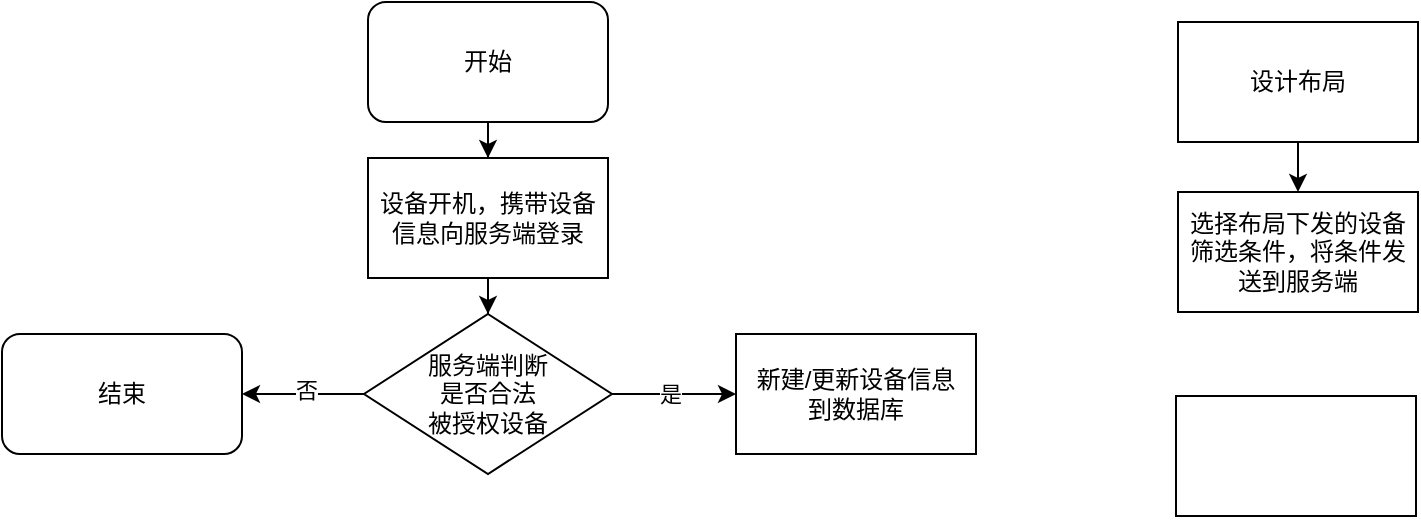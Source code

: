 <mxfile version="24.5.4" type="github">
  <diagram id="C5RBs43oDa-KdzZeNtuy" name="Page-1">
    <mxGraphModel dx="1567" dy="973" grid="0" gridSize="10" guides="0" tooltips="1" connect="1" arrows="1" fold="1" page="0" pageScale="1" pageWidth="827" pageHeight="1169" math="0" shadow="0">
      <root>
        <mxCell id="WIyWlLk6GJQsqaUBKTNV-0" />
        <mxCell id="WIyWlLk6GJQsqaUBKTNV-1" parent="WIyWlLk6GJQsqaUBKTNV-0" />
        <mxCell id="vrMutl9Br54j6cZ6q9lH-99" value="" style="edgeStyle=orthogonalEdgeStyle;rounded=0;orthogonalLoop=1;jettySize=auto;html=1;" edge="1" parent="WIyWlLk6GJQsqaUBKTNV-1" source="vrMutl9Br54j6cZ6q9lH-91" target="vrMutl9Br54j6cZ6q9lH-92">
          <mxGeometry relative="1" as="geometry" />
        </mxCell>
        <mxCell id="vrMutl9Br54j6cZ6q9lH-91" value="开始" style="rounded=1;whiteSpace=wrap;html=1;" vertex="1" parent="WIyWlLk6GJQsqaUBKTNV-1">
          <mxGeometry x="-125" y="-46" width="120" height="60" as="geometry" />
        </mxCell>
        <mxCell id="vrMutl9Br54j6cZ6q9lH-100" value="" style="edgeStyle=orthogonalEdgeStyle;rounded=0;orthogonalLoop=1;jettySize=auto;html=1;" edge="1" parent="WIyWlLk6GJQsqaUBKTNV-1" source="vrMutl9Br54j6cZ6q9lH-92" target="vrMutl9Br54j6cZ6q9lH-93">
          <mxGeometry relative="1" as="geometry" />
        </mxCell>
        <mxCell id="vrMutl9Br54j6cZ6q9lH-92" value="设备开机，携带设备信息向服务端登录" style="rounded=0;whiteSpace=wrap;html=1;" vertex="1" parent="WIyWlLk6GJQsqaUBKTNV-1">
          <mxGeometry x="-125" y="32" width="120" height="60" as="geometry" />
        </mxCell>
        <mxCell id="vrMutl9Br54j6cZ6q9lH-102" value="" style="edgeStyle=orthogonalEdgeStyle;rounded=0;orthogonalLoop=1;jettySize=auto;html=1;" edge="1" parent="WIyWlLk6GJQsqaUBKTNV-1" source="vrMutl9Br54j6cZ6q9lH-93" target="vrMutl9Br54j6cZ6q9lH-94">
          <mxGeometry relative="1" as="geometry" />
        </mxCell>
        <mxCell id="vrMutl9Br54j6cZ6q9lH-105" value="否" style="edgeLabel;html=1;align=center;verticalAlign=middle;resizable=0;points=[];" vertex="1" connectable="0" parent="vrMutl9Br54j6cZ6q9lH-102">
          <mxGeometry x="-0.048" y="-2" relative="1" as="geometry">
            <mxPoint as="offset" />
          </mxGeometry>
        </mxCell>
        <mxCell id="vrMutl9Br54j6cZ6q9lH-103" value="" style="edgeStyle=orthogonalEdgeStyle;rounded=0;orthogonalLoop=1;jettySize=auto;html=1;" edge="1" parent="WIyWlLk6GJQsqaUBKTNV-1" source="vrMutl9Br54j6cZ6q9lH-93" target="vrMutl9Br54j6cZ6q9lH-95">
          <mxGeometry relative="1" as="geometry" />
        </mxCell>
        <mxCell id="vrMutl9Br54j6cZ6q9lH-104" value="是" style="edgeLabel;html=1;align=center;verticalAlign=middle;resizable=0;points=[];" vertex="1" connectable="0" parent="vrMutl9Br54j6cZ6q9lH-103">
          <mxGeometry x="-0.077" relative="1" as="geometry">
            <mxPoint as="offset" />
          </mxGeometry>
        </mxCell>
        <mxCell id="vrMutl9Br54j6cZ6q9lH-93" value="服务端判断&lt;div&gt;是否合法&lt;div&gt;被授权设备&lt;/div&gt;&lt;/div&gt;" style="rhombus;whiteSpace=wrap;html=1;" vertex="1" parent="WIyWlLk6GJQsqaUBKTNV-1">
          <mxGeometry x="-127" y="110" width="124" height="80" as="geometry" />
        </mxCell>
        <mxCell id="vrMutl9Br54j6cZ6q9lH-94" value="结束" style="rounded=1;whiteSpace=wrap;html=1;" vertex="1" parent="WIyWlLk6GJQsqaUBKTNV-1">
          <mxGeometry x="-308" y="120" width="120" height="60" as="geometry" />
        </mxCell>
        <mxCell id="vrMutl9Br54j6cZ6q9lH-95" value="新建/更新设备信息&lt;div&gt;到数据库&lt;/div&gt;" style="rounded=0;whiteSpace=wrap;html=1;" vertex="1" parent="WIyWlLk6GJQsqaUBKTNV-1">
          <mxGeometry x="59" y="120" width="120" height="60" as="geometry" />
        </mxCell>
        <mxCell id="vrMutl9Br54j6cZ6q9lH-108" value="" style="edgeStyle=orthogonalEdgeStyle;rounded=0;orthogonalLoop=1;jettySize=auto;html=1;" edge="1" parent="WIyWlLk6GJQsqaUBKTNV-1" source="vrMutl9Br54j6cZ6q9lH-106" target="vrMutl9Br54j6cZ6q9lH-107">
          <mxGeometry relative="1" as="geometry" />
        </mxCell>
        <mxCell id="vrMutl9Br54j6cZ6q9lH-106" value="设计布局" style="rounded=0;whiteSpace=wrap;html=1;" vertex="1" parent="WIyWlLk6GJQsqaUBKTNV-1">
          <mxGeometry x="280" y="-36" width="120" height="60" as="geometry" />
        </mxCell>
        <mxCell id="vrMutl9Br54j6cZ6q9lH-107" value="选择布局下发的设备筛选条件，将条件发送到服务端" style="rounded=0;whiteSpace=wrap;html=1;" vertex="1" parent="WIyWlLk6GJQsqaUBKTNV-1">
          <mxGeometry x="280" y="49" width="120" height="60" as="geometry" />
        </mxCell>
        <mxCell id="vrMutl9Br54j6cZ6q9lH-109" value="" style="whiteSpace=wrap;html=1;" vertex="1" parent="WIyWlLk6GJQsqaUBKTNV-1">
          <mxGeometry x="278.999" y="151.003" width="120" height="60" as="geometry" />
        </mxCell>
      </root>
    </mxGraphModel>
  </diagram>
</mxfile>
